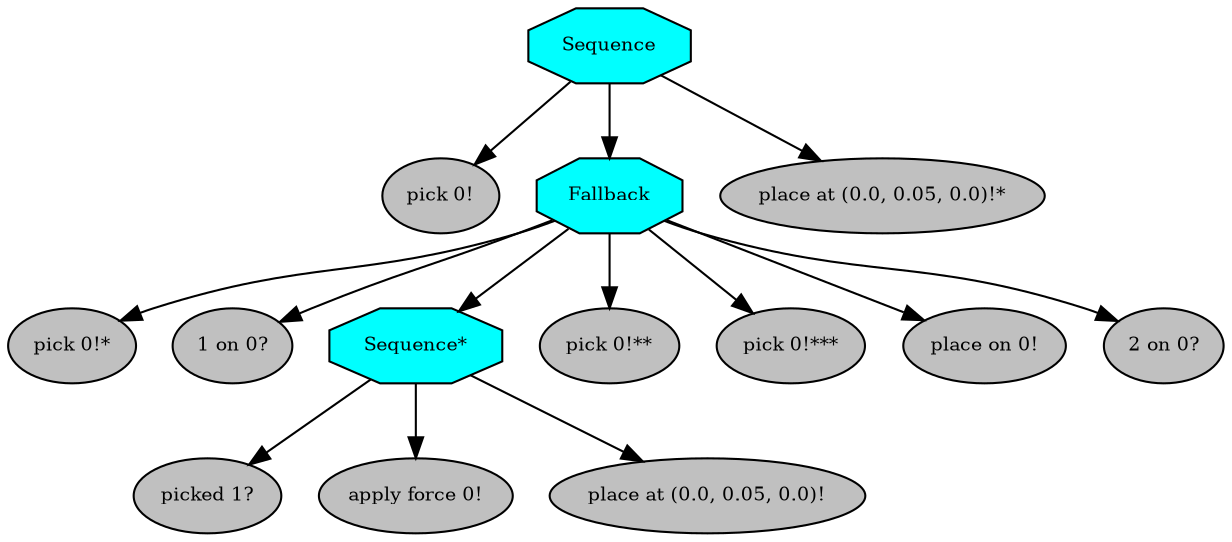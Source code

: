 digraph pastafarianism {
ordering=out;
graph [fontname="times-roman"];
node [fontname="times-roman"];
edge [fontname="times-roman"];
Sequence [fillcolor=cyan, fontcolor=black, fontsize=9, label=Sequence, shape=octagon, style=filled];
"pick 0!" [fillcolor=gray, fontcolor=black, fontsize=9, label="pick 0!", shape=ellipse, style=filled];
Sequence -> "pick 0!";
Fallback [fillcolor=cyan, fontcolor=black, fontsize=9, label=Fallback, shape=octagon, style=filled];
Sequence -> Fallback;
"pick 0!*" [fillcolor=gray, fontcolor=black, fontsize=9, label="pick 0!*", shape=ellipse, style=filled];
Fallback -> "pick 0!*";
"1 on 0?" [fillcolor=gray, fontcolor=black, fontsize=9, label="1 on 0?", shape=ellipse, style=filled];
Fallback -> "1 on 0?";
"Sequence*" [fillcolor=cyan, fontcolor=black, fontsize=9, label="Sequence*", shape=octagon, style=filled];
Fallback -> "Sequence*";
"picked 1?" [fillcolor=gray, fontcolor=black, fontsize=9, label="picked 1?", shape=ellipse, style=filled];
"Sequence*" -> "picked 1?";
"apply force 0!" [fillcolor=gray, fontcolor=black, fontsize=9, label="apply force 0!", shape=ellipse, style=filled];
"Sequence*" -> "apply force 0!";
"place at (0.0, 0.05, 0.0)!" [fillcolor=gray, fontcolor=black, fontsize=9, label="place at (0.0, 0.05, 0.0)!", shape=ellipse, style=filled];
"Sequence*" -> "place at (0.0, 0.05, 0.0)!";
"pick 0!**" [fillcolor=gray, fontcolor=black, fontsize=9, label="pick 0!**", shape=ellipse, style=filled];
Fallback -> "pick 0!**";
"pick 0!***" [fillcolor=gray, fontcolor=black, fontsize=9, label="pick 0!***", shape=ellipse, style=filled];
Fallback -> "pick 0!***";
"place on 0!" [fillcolor=gray, fontcolor=black, fontsize=9, label="place on 0!", shape=ellipse, style=filled];
Fallback -> "place on 0!";
"2 on 0?" [fillcolor=gray, fontcolor=black, fontsize=9, label="2 on 0?", shape=ellipse, style=filled];
Fallback -> "2 on 0?";
"place at (0.0, 0.05, 0.0)!*" [fillcolor=gray, fontcolor=black, fontsize=9, label="place at (0.0, 0.05, 0.0)!*", shape=ellipse, style=filled];
Sequence -> "place at (0.0, 0.05, 0.0)!*";
}
